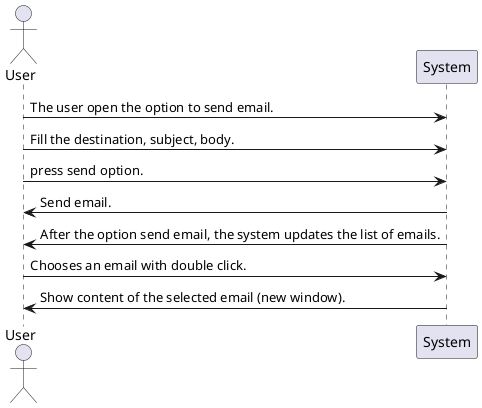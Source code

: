 @startuml doc-files/analysis.png

actor User

User->System: The user open the option to send email.
User->System: Fill the destination, subject, body.
User->System: press send option.
System->User: Send email.

System->User: After the option send email, the system updates the list of emails.
User->System: Chooses an email with double click.
System->User: Show content of the selected email (new window).
@enduml
